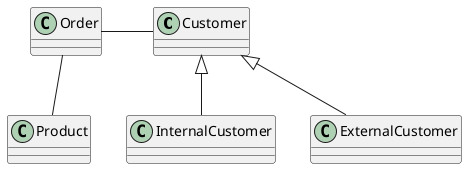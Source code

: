 @startuml
skinparam classAttributeIconSize 0

Customer <|-- InternalCustomer
Customer <|-- ExternalCustomer
Order -- Product
Order - Customer

@enduml
